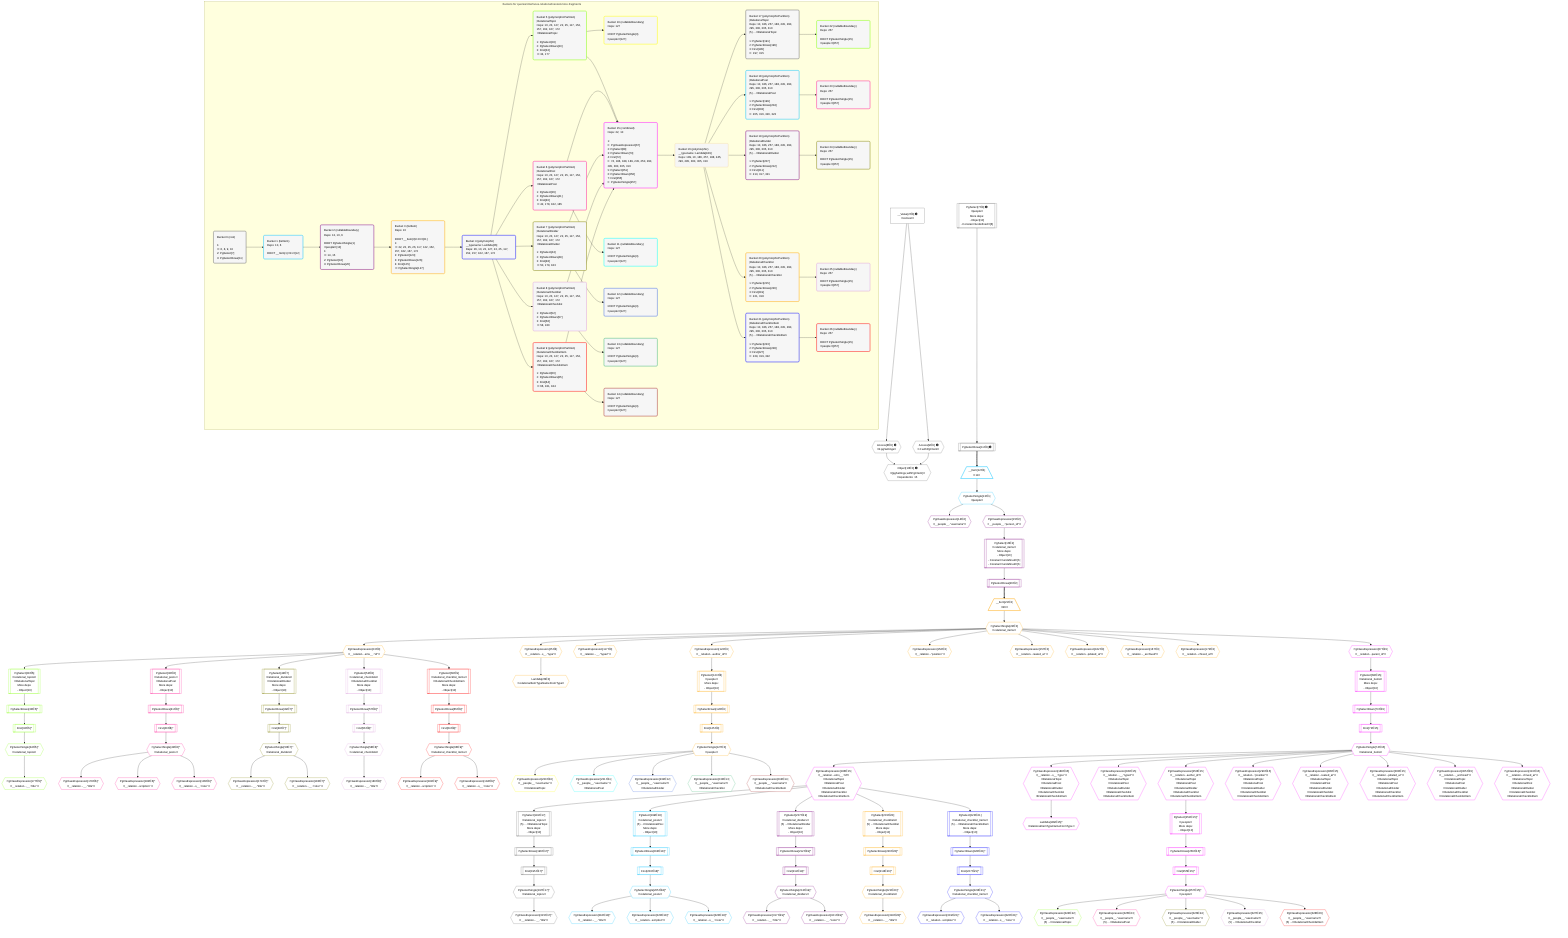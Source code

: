 %%{init: {'themeVariables': { 'fontSize': '12px'}}}%%
graph TD
    classDef path fill:#eee,stroke:#000,color:#000
    classDef plan fill:#fff,stroke-width:1px,color:#000
    classDef itemplan fill:#fff,stroke-width:2px,color:#000
    classDef unbatchedplan fill:#dff,stroke-width:1px,color:#000
    classDef sideeffectplan fill:#fcc,stroke-width:2px,color:#000
    classDef bucket fill:#f6f6f6,color:#000,stroke-width:2px,text-align:left

    subgraph "Buckets for queries/interfaces-relational/nested-more-fragments"
    Bucket0("Bucket 0 (root)<br /><br />1: <br />ᐳ: 6, 8, 9, 10<br />2: PgSelect[7]<br />3: PgSelectRows[11]"):::bucket
    Bucket1("Bucket 1 (listItem)<br />Deps: 10, 6<br /><br />ROOT __Item{1}ᐸ11ᐳ[12]"):::bucket
    Bucket2("Bucket 2 (nullableBoundary)<br />Deps: 13, 10, 6<br /><br />ROOT PgSelectSingle{1}ᐸpeopleᐳ[13]<br />1: <br />ᐳ: 14, 15<br />2: PgSelect[16]<br />3: PgSelectRows[20]"):::bucket
    Bucket3("Bucket 3 (listItem)<br />Deps: 10<br /><br />ROOT __Item{3}ᐸ20ᐳ[21]<br />1: <br />ᐳ: 22, 23, 25, 26, 117, 122, 152, 157, 162, 167, 172<br />2: PgSelect[123]<br />3: PgSelectRows[126]<br />4: First[125]<br />ᐳ: PgSelectSingle[127]"):::bucket
    Bucket4("Bucket 4 (polymorphic)<br />__typename: Lambda[26]<br />Deps: 26, 10, 23, 127, 22, 25, 117, 152, 157, 162, 167, 172"):::bucket
    Bucket5("Bucket 5 (polymorphicPartition)<br />|RelationalTopic<br />Deps: 10, 23, 127, 22, 25, 117, 152, 157, 162, 167, 172<br />ᐳRelationalTopic<br /><br />1: PgSelect[28]<br />2: PgSelectRows[33]<br />3: First[32]<br />ᐳ: 34, 177"):::bucket
    Bucket6("Bucket 6 (polymorphicPartition)<br />|RelationalPost<br />Deps: 10, 23, 127, 22, 25, 117, 152, 157, 162, 167, 172<br />ᐳRelationalPost<br /><br />1: PgSelect[36]<br />2: PgSelectRows[41]<br />3: First[40]<br />ᐳ: 42, 178, 182, 185"):::bucket
    Bucket7("Bucket 7 (polymorphicPartition)<br />|RelationalDivider<br />Deps: 10, 23, 127, 22, 25, 117, 152, 157, 162, 167, 172<br />ᐳRelationalDivider<br /><br />1: PgSelect[44]<br />2: PgSelectRows[49]<br />3: First[48]<br />ᐳ: 50, 179, 183"):::bucket
    Bucket8("Bucket 8 (polymorphicPartition)<br />|RelationalChecklist<br />Deps: 10, 23, 127, 22, 25, 117, 152, 157, 162, 167, 172<br />ᐳRelationalChecklist<br /><br />1: PgSelect[52]<br />2: PgSelectRows[57]<br />3: First[56]<br />ᐳ: 58, 180"):::bucket
    Bucket9("Bucket 9 (polymorphicPartition)<br />|RelationalChecklistItem<br />Deps: 10, 23, 127, 22, 25, 117, 152, 157, 162, 167, 172<br />ᐳRelationalChecklistItem<br /><br />1: PgSelect[60]<br />2: PgSelectRows[65]<br />3: First[64]<br />ᐳ: 66, 181, 184"):::bucket
    Bucket10("Bucket 10 (nullableBoundary)<br />Deps: 127<br /><br />ROOT PgSelectSingle{3}ᐸpeopleᐳ[127]"):::bucket
    Bucket11("Bucket 11 (nullableBoundary)<br />Deps: 127<br /><br />ROOT PgSelectSingle{3}ᐸpeopleᐳ[127]"):::bucket
    Bucket12("Bucket 12 (nullableBoundary)<br />Deps: 127<br /><br />ROOT PgSelectSingle{3}ᐸpeopleᐳ[127]"):::bucket
    Bucket13("Bucket 13 (nullableBoundary)<br />Deps: 127<br /><br />ROOT PgSelectSingle{3}ᐸpeopleᐳ[127]"):::bucket
    Bucket14("Bucket 14 (nullableBoundary)<br />Deps: 127<br /><br />ROOT PgSelectSingle{3}ᐸpeopleᐳ[127]"):::bucket
    Bucket15("Bucket 15 (combined)<br />Deps: 22, 10<br /><br />1: <br />ᐳ: PgClassExpression[67]<br />2: PgSelect[68]<br />3: PgSelectRows[73]<br />4: First[72]<br />ᐳ: 74, 186, 188, 189, 245, 250, 290, 295, 300, 305, 310<br />5: PgSelect[251]<br />6: PgSelectRows[256]<br />7: First[255]<br />ᐳ: PgSelectSingle[257]"):::bucket
    Bucket16("Bucket 16 (polymorphic)<br />__typename: Lambda[189]<br />Deps: 189, 10, 186, 257, 188, 245, 290, 295, 300, 305, 310"):::bucket
    Bucket17("Bucket 17 (polymorphicPartition)<br />|RelationalTopic<br />Deps: 10, 186, 257, 188, 245, 290, 295, 300, 305, 310<br />(5) ...ᐳRelationalTopic<br /><br />1: PgSelect[191]<br />2: PgSelectRows[196]<br />3: First[195]<br />ᐳ: 197, 315"):::bucket
    Bucket18("Bucket 18 (polymorphicPartition)<br />|RelationalPost<br />Deps: 10, 186, 257, 188, 245, 290, 295, 300, 305, 310<br />(5) ...ᐳRelationalPost<br /><br />1: PgSelect[199]<br />2: PgSelectRows[204]<br />3: First[203]<br />ᐳ: 205, 316, 320, 323"):::bucket
    Bucket19("Bucket 19 (polymorphicPartition)<br />|RelationalDivider<br />Deps: 10, 186, 257, 188, 245, 290, 295, 300, 305, 310<br />(5) ...ᐳRelationalDivider<br /><br />1: PgSelect[207]<br />2: PgSelectRows[212]<br />3: First[211]<br />ᐳ: 213, 317, 321"):::bucket
    Bucket20("Bucket 20 (polymorphicPartition)<br />|RelationalChecklist<br />Deps: 10, 186, 257, 188, 245, 290, 295, 300, 305, 310<br />(5) ...ᐳRelationalChecklist<br /><br />1: PgSelect[215]<br />2: PgSelectRows[220]<br />3: First[219]<br />ᐳ: 221, 318"):::bucket
    Bucket21("Bucket 21 (polymorphicPartition)<br />|RelationalChecklistItem<br />Deps: 10, 186, 257, 188, 245, 290, 295, 300, 305, 310<br />(5) ...ᐳRelationalChecklistItem<br /><br />1: PgSelect[223]<br />2: PgSelectRows[228]<br />3: First[227]<br />ᐳ: 229, 319, 322"):::bucket
    Bucket22("Bucket 22 (nullableBoundary)<br />Deps: 257<br /><br />ROOT PgSelectSingle{15}ᐸpeopleᐳ[257]"):::bucket
    Bucket23("Bucket 23 (nullableBoundary)<br />Deps: 257<br /><br />ROOT PgSelectSingle{15}ᐸpeopleᐳ[257]"):::bucket
    Bucket24("Bucket 24 (nullableBoundary)<br />Deps: 257<br /><br />ROOT PgSelectSingle{15}ᐸpeopleᐳ[257]"):::bucket
    Bucket25("Bucket 25 (nullableBoundary)<br />Deps: 257<br /><br />ROOT PgSelectSingle{15}ᐸpeopleᐳ[257]"):::bucket
    Bucket26("Bucket 26 (nullableBoundary)<br />Deps: 257<br /><br />ROOT PgSelectSingle{15}ᐸpeopleᐳ[257]"):::bucket
    end
    Bucket0 --> Bucket1
    Bucket1 --> Bucket2
    Bucket2 --> Bucket3
    Bucket3 --> Bucket4
    Bucket4 --> Bucket5 & Bucket6 & Bucket7 & Bucket8 & Bucket9
    Bucket5 --> Bucket10 & Bucket15
    Bucket6 --> Bucket11 & Bucket15
    Bucket7 --> Bucket12 & Bucket15
    Bucket8 --> Bucket13 & Bucket15
    Bucket9 --> Bucket14 & Bucket15
    Bucket15 --> Bucket16
    Bucket16 --> Bucket17 & Bucket18 & Bucket19 & Bucket20 & Bucket21
    Bucket17 --> Bucket22
    Bucket18 --> Bucket23
    Bucket19 --> Bucket24
    Bucket20 --> Bucket25
    Bucket21 --> Bucket26

    %% plan dependencies
    PgSelect7[["PgSelect[7∈0] ➊<br />ᐸpeopleᐳ<br />More deps:<br />- Object[10]<br />- Constantᐸundefinedᐳ[6]"]]:::plan
    Object10{{"Object[10∈0] ➊<br />ᐸ{pgSettings,withPgClient}ᐳ<br />Dependents: 15"}}:::plan
    Access8{{"Access[8∈0] ➊<br />ᐸ2.pgSettingsᐳ"}}:::plan
    Access9{{"Access[9∈0] ➊<br />ᐸ2.withPgClientᐳ"}}:::plan
    Access8 & Access9 --> Object10
    __Value2["__Value[2∈0] ➊<br />ᐸcontextᐳ"]:::plan
    __Value2 --> Access8
    __Value2 --> Access9
    PgSelectRows11[["PgSelectRows[11∈0] ➊"]]:::plan
    PgSelect7 --> PgSelectRows11
    __Item12[/"__Item[12∈1]<br />ᐸ11ᐳ"\]:::itemplan
    PgSelectRows11 ==> __Item12
    PgSelectSingle13{{"PgSelectSingle[13∈1]<br />ᐸpeopleᐳ"}}:::plan
    __Item12 --> PgSelectSingle13
    PgSelect16[["PgSelect[16∈2]<br />ᐸrelational_itemsᐳ<br />More deps:<br />- Object[10]<br />- Constantᐸundefinedᐳ[6]<br />- Constantᐸundefinedᐳ[6]"]]:::plan
    PgClassExpression15{{"PgClassExpression[15∈2]<br />ᐸ__people__.”person_id”ᐳ"}}:::plan
    PgClassExpression15 --> PgSelect16
    PgClassExpression14{{"PgClassExpression[14∈2]<br />ᐸ__people__.”username”ᐳ"}}:::plan
    PgSelectSingle13 --> PgClassExpression14
    PgSelectSingle13 --> PgClassExpression15
    PgSelectRows20[["PgSelectRows[20∈2]"]]:::plan
    PgSelect16 --> PgSelectRows20
    PgSelect123[["PgSelect[123∈3]<br />ᐸpeopleᐳ<br />More deps:<br />- Object[10]"]]:::plan
    PgClassExpression122{{"PgClassExpression[122∈3]<br />ᐸ__relation...author_id”ᐳ"}}:::plan
    PgClassExpression122 --> PgSelect123
    __Item21[/"__Item[21∈3]<br />ᐸ20ᐳ"\]:::itemplan
    PgSelectRows20 ==> __Item21
    PgSelectSingle22{{"PgSelectSingle[22∈3]<br />ᐸrelational_itemsᐳ"}}:::plan
    __Item21 --> PgSelectSingle22
    PgClassExpression23{{"PgClassExpression[23∈3]<br />ᐸ__relation...ems__.”id”ᐳ"}}:::plan
    PgSelectSingle22 --> PgClassExpression23
    PgClassExpression25{{"PgClassExpression[25∈3]<br />ᐸ__relation...s__.”type”ᐳ"}}:::plan
    PgSelectSingle22 --> PgClassExpression25
    Lambda26{{"Lambda[26∈3]<br />ᐸrelationalItemTypeNameFromTypeᐳ"}}:::plan
    PgClassExpression25 --> Lambda26
    PgClassExpression117{{"PgClassExpression[117∈3]<br />ᐸ__relation...__.”type2”ᐳ"}}:::plan
    PgSelectSingle22 --> PgClassExpression117
    PgSelectSingle22 --> PgClassExpression122
    First125[["First[125∈3]"]]:::plan
    PgSelectRows126[["PgSelectRows[126∈3]"]]:::plan
    PgSelectRows126 --> First125
    PgSelect123 --> PgSelectRows126
    PgSelectSingle127{{"PgSelectSingle[127∈3]<br />ᐸpeopleᐳ"}}:::plan
    First125 --> PgSelectSingle127
    PgClassExpression152{{"PgClassExpression[152∈3]<br />ᐸ__relation...”position”ᐳ"}}:::plan
    PgSelectSingle22 --> PgClassExpression152
    PgClassExpression157{{"PgClassExpression[157∈3]<br />ᐸ__relation...reated_at”ᐳ"}}:::plan
    PgSelectSingle22 --> PgClassExpression157
    PgClassExpression162{{"PgClassExpression[162∈3]<br />ᐸ__relation...pdated_at”ᐳ"}}:::plan
    PgSelectSingle22 --> PgClassExpression162
    PgClassExpression167{{"PgClassExpression[167∈3]<br />ᐸ__relation..._archived”ᐳ"}}:::plan
    PgSelectSingle22 --> PgClassExpression167
    PgClassExpression172{{"PgClassExpression[172∈3]<br />ᐸ__relation...chived_at”ᐳ"}}:::plan
    PgSelectSingle22 --> PgClassExpression172
    PgSelect28[["PgSelect[28∈5]<br />ᐸrelational_topicsᐳ<br />ᐳRelationalTopic<br />More deps:<br />- Object[10]"]]:::plan
    PgClassExpression23 --> PgSelect28
    First32[["First[32∈5]^"]]:::plan
    PgSelectRows33[["PgSelectRows[33∈5]^"]]:::plan
    PgSelectRows33 --> First32
    PgSelect28 --> PgSelectRows33
    PgSelectSingle34{{"PgSelectSingle[34∈5]^<br />ᐸrelational_topicsᐳ"}}:::plan
    First32 --> PgSelectSingle34
    PgClassExpression177{{"PgClassExpression[177∈5]^<br />ᐸ__relation...__.”title”ᐳ"}}:::plan
    PgSelectSingle34 --> PgClassExpression177
    PgSelect36[["PgSelect[36∈6]<br />ᐸrelational_postsᐳ<br />ᐳRelationalPost<br />More deps:<br />- Object[10]"]]:::plan
    PgClassExpression23 --> PgSelect36
    First40[["First[40∈6]^"]]:::plan
    PgSelectRows41[["PgSelectRows[41∈6]^"]]:::plan
    PgSelectRows41 --> First40
    PgSelect36 --> PgSelectRows41
    PgSelectSingle42{{"PgSelectSingle[42∈6]^<br />ᐸrelational_postsᐳ"}}:::plan
    First40 --> PgSelectSingle42
    PgClassExpression178{{"PgClassExpression[178∈6]^<br />ᐸ__relation...__.”title”ᐳ"}}:::plan
    PgSelectSingle42 --> PgClassExpression178
    PgClassExpression182{{"PgClassExpression[182∈6]^<br />ᐸ__relation...scription”ᐳ"}}:::plan
    PgSelectSingle42 --> PgClassExpression182
    PgClassExpression185{{"PgClassExpression[185∈6]^<br />ᐸ__relation...s__.”note”ᐳ"}}:::plan
    PgSelectSingle42 --> PgClassExpression185
    PgSelect44[["PgSelect[44∈7]<br />ᐸrelational_dividersᐳ<br />ᐳRelationalDivider<br />More deps:<br />- Object[10]"]]:::plan
    PgClassExpression23 --> PgSelect44
    First48[["First[48∈7]^"]]:::plan
    PgSelectRows49[["PgSelectRows[49∈7]^"]]:::plan
    PgSelectRows49 --> First48
    PgSelect44 --> PgSelectRows49
    PgSelectSingle50{{"PgSelectSingle[50∈7]^<br />ᐸrelational_dividersᐳ"}}:::plan
    First48 --> PgSelectSingle50
    PgClassExpression179{{"PgClassExpression[179∈7]^<br />ᐸ__relation...__.”title”ᐳ"}}:::plan
    PgSelectSingle50 --> PgClassExpression179
    PgClassExpression183{{"PgClassExpression[183∈7]^<br />ᐸ__relation...__.”color”ᐳ"}}:::plan
    PgSelectSingle50 --> PgClassExpression183
    PgSelect52[["PgSelect[52∈8]<br />ᐸrelational_checklistsᐳ<br />ᐳRelationalChecklist<br />More deps:<br />- Object[10]"]]:::plan
    PgClassExpression23 --> PgSelect52
    First56[["First[56∈8]^"]]:::plan
    PgSelectRows57[["PgSelectRows[57∈8]^"]]:::plan
    PgSelectRows57 --> First56
    PgSelect52 --> PgSelectRows57
    PgSelectSingle58{{"PgSelectSingle[58∈8]^<br />ᐸrelational_checklistsᐳ"}}:::plan
    First56 --> PgSelectSingle58
    PgClassExpression180{{"PgClassExpression[180∈8]^<br />ᐸ__relation...__.”title”ᐳ"}}:::plan
    PgSelectSingle58 --> PgClassExpression180
    PgSelect60[["PgSelect[60∈9]<br />ᐸrelational_checklist_itemsᐳ<br />ᐳRelationalChecklistItem<br />More deps:<br />- Object[10]"]]:::plan
    PgClassExpression23 --> PgSelect60
    First64[["First[64∈9]^"]]:::plan
    PgSelectRows65[["PgSelectRows[65∈9]^"]]:::plan
    PgSelectRows65 --> First64
    PgSelect60 --> PgSelectRows65
    PgSelectSingle66{{"PgSelectSingle[66∈9]^<br />ᐸrelational_checklist_itemsᐳ"}}:::plan
    First64 --> PgSelectSingle66
    PgClassExpression181{{"PgClassExpression[181∈9]^<br />ᐸ__relation...scription”ᐳ"}}:::plan
    PgSelectSingle66 --> PgClassExpression181
    PgClassExpression184{{"PgClassExpression[184∈9]^<br />ᐸ__relation...s__.”note”ᐳ"}}:::plan
    PgSelectSingle66 --> PgClassExpression184
    PgClassExpression230{{"PgClassExpression[230∈10]<br />ᐸ__people__.”username”ᐳ<br />ᐳRelationalTopic"}}:::plan
    PgSelectSingle127 --> PgClassExpression230
    PgClassExpression231{{"PgClassExpression[231∈11]<br />ᐸ__people__.”username”ᐳ<br />ᐳRelationalPost"}}:::plan
    PgSelectSingle127 --> PgClassExpression231
    PgClassExpression232{{"PgClassExpression[232∈12]<br />ᐸ__people__.”username”ᐳ<br />ᐳRelationalDivider"}}:::plan
    PgSelectSingle127 --> PgClassExpression232
    PgClassExpression233{{"PgClassExpression[233∈13]<br />ᐸ__people__.”username”ᐳ<br />ᐳRelationalChecklist"}}:::plan
    PgSelectSingle127 --> PgClassExpression233
    PgClassExpression234{{"PgClassExpression[234∈14]<br />ᐸ__people__.”username”ᐳ<br />ᐳRelationalChecklistItem"}}:::plan
    PgSelectSingle127 --> PgClassExpression234
    PgSelect68[["PgSelect[68∈15]<br />ᐸrelational_itemsᐳ<br />More deps:<br />- Object[10]"]]:::plan
    PgClassExpression67{{"PgClassExpression[67∈15]<br />ᐸ__relation...parent_id”ᐳ"}}:::plan
    PgClassExpression67 --> PgSelect68
    PgSelect251[["PgSelect[251∈15]^<br />ᐸpeopleᐳ<br />More deps:<br />- Object[10]"]]:::plan
    PgClassExpression250{{"PgClassExpression[250∈15]<br />ᐸ__relation...author_id”ᐳ<br />ᐳRelationalTopic<br />ᐳRelationalPost<br />ᐳRelationalDivider<br />ᐳRelationalChecklist<br />ᐳRelationalChecklistItem"}}:::plan
    PgClassExpression250 --> PgSelect251
    PgSelectSingle22 --> PgClassExpression67
    First72[["First[72∈15]"]]:::plan
    PgSelectRows73[["PgSelectRows[73∈15]"]]:::plan
    PgSelectRows73 --> First72
    PgSelect68 --> PgSelectRows73
    PgSelectSingle74{{"PgSelectSingle[74∈15]<br />ᐸrelational_itemsᐳ"}}:::plan
    First72 --> PgSelectSingle74
    PgClassExpression186{{"PgClassExpression[186∈15]<br />ᐸ__relation...ems__.”id”ᐳ<br />ᐳRelationalTopic<br />ᐳRelationalPost<br />ᐳRelationalDivider<br />ᐳRelationalChecklist<br />ᐳRelationalChecklistItem"}}:::plan
    PgSelectSingle74 --> PgClassExpression186
    PgClassExpression188{{"PgClassExpression[188∈15]<br />ᐸ__relation...s__.”type”ᐳ<br />ᐳRelationalTopic<br />ᐳRelationalPost<br />ᐳRelationalDivider<br />ᐳRelationalChecklist<br />ᐳRelationalChecklistItem"}}:::plan
    PgSelectSingle74 --> PgClassExpression188
    Lambda189{{"Lambda[189∈15]^<br />ᐸrelationalItemTypeNameFromTypeᐳ"}}:::plan
    PgClassExpression188 --> Lambda189
    PgClassExpression245{{"PgClassExpression[245∈15]<br />ᐸ__relation...__.”type2”ᐳ<br />ᐳRelationalTopic<br />ᐳRelationalPost<br />ᐳRelationalDivider<br />ᐳRelationalChecklist<br />ᐳRelationalChecklistItem"}}:::plan
    PgSelectSingle74 --> PgClassExpression245
    PgSelectSingle74 --> PgClassExpression250
    First255[["First[255∈15]^"]]:::plan
    PgSelectRows256[["PgSelectRows[256∈15]^"]]:::plan
    PgSelectRows256 --> First255
    PgSelect251 --> PgSelectRows256
    PgSelectSingle257{{"PgSelectSingle[257∈15]^<br />ᐸpeopleᐳ"}}:::plan
    First255 --> PgSelectSingle257
    PgClassExpression290{{"PgClassExpression[290∈15]<br />ᐸ__relation...”position”ᐳ<br />ᐳRelationalTopic<br />ᐳRelationalPost<br />ᐳRelationalDivider<br />ᐳRelationalChecklist<br />ᐳRelationalChecklistItem"}}:::plan
    PgSelectSingle74 --> PgClassExpression290
    PgClassExpression295{{"PgClassExpression[295∈15]<br />ᐸ__relation...reated_at”ᐳ<br />ᐳRelationalTopic<br />ᐳRelationalPost<br />ᐳRelationalDivider<br />ᐳRelationalChecklist<br />ᐳRelationalChecklistItem"}}:::plan
    PgSelectSingle74 --> PgClassExpression295
    PgClassExpression300{{"PgClassExpression[300∈15]<br />ᐸ__relation...pdated_at”ᐳ<br />ᐳRelationalTopic<br />ᐳRelationalPost<br />ᐳRelationalDivider<br />ᐳRelationalChecklist<br />ᐳRelationalChecklistItem"}}:::plan
    PgSelectSingle74 --> PgClassExpression300
    PgClassExpression305{{"PgClassExpression[305∈15]<br />ᐸ__relation..._archived”ᐳ<br />ᐳRelationalTopic<br />ᐳRelationalPost<br />ᐳRelationalDivider<br />ᐳRelationalChecklist<br />ᐳRelationalChecklistItem"}}:::plan
    PgSelectSingle74 --> PgClassExpression305
    PgClassExpression310{{"PgClassExpression[310∈15]<br />ᐸ__relation...chived_at”ᐳ<br />ᐳRelationalTopic<br />ᐳRelationalPost<br />ᐳRelationalDivider<br />ᐳRelationalChecklist<br />ᐳRelationalChecklistItem"}}:::plan
    PgSelectSingle74 --> PgClassExpression310
    PgSelect191[["PgSelect[191∈17]<br />ᐸrelational_topicsᐳ<br />(5) ...ᐳRelationalTopic<br />More deps:<br />- Object[10]"]]:::plan
    PgClassExpression186 --> PgSelect191
    First195[["First[195∈17]^"]]:::plan
    PgSelectRows196[["PgSelectRows[196∈17]^"]]:::plan
    PgSelectRows196 --> First195
    PgSelect191 --> PgSelectRows196
    PgSelectSingle197{{"PgSelectSingle[197∈17]^<br />ᐸrelational_topicsᐳ"}}:::plan
    First195 --> PgSelectSingle197
    PgClassExpression315{{"PgClassExpression[315∈17]^<br />ᐸ__relation...__.”title”ᐳ"}}:::plan
    PgSelectSingle197 --> PgClassExpression315
    PgSelect199[["PgSelect[199∈18]<br />ᐸrelational_postsᐳ<br />(5) ...ᐳRelationalPost<br />More deps:<br />- Object[10]"]]:::plan
    PgClassExpression186 --> PgSelect199
    First203[["First[203∈18]^"]]:::plan
    PgSelectRows204[["PgSelectRows[204∈18]^"]]:::plan
    PgSelectRows204 --> First203
    PgSelect199 --> PgSelectRows204
    PgSelectSingle205{{"PgSelectSingle[205∈18]^<br />ᐸrelational_postsᐳ"}}:::plan
    First203 --> PgSelectSingle205
    PgClassExpression316{{"PgClassExpression[316∈18]^<br />ᐸ__relation...__.”title”ᐳ"}}:::plan
    PgSelectSingle205 --> PgClassExpression316
    PgClassExpression320{{"PgClassExpression[320∈18]^<br />ᐸ__relation...scription”ᐳ"}}:::plan
    PgSelectSingle205 --> PgClassExpression320
    PgClassExpression323{{"PgClassExpression[323∈18]^<br />ᐸ__relation...s__.”note”ᐳ"}}:::plan
    PgSelectSingle205 --> PgClassExpression323
    PgSelect207[["PgSelect[207∈19]<br />ᐸrelational_dividersᐳ<br />(5) ...ᐳRelationalDivider<br />More deps:<br />- Object[10]"]]:::plan
    PgClassExpression186 --> PgSelect207
    First211[["First[211∈19]^"]]:::plan
    PgSelectRows212[["PgSelectRows[212∈19]^"]]:::plan
    PgSelectRows212 --> First211
    PgSelect207 --> PgSelectRows212
    PgSelectSingle213{{"PgSelectSingle[213∈19]^<br />ᐸrelational_dividersᐳ"}}:::plan
    First211 --> PgSelectSingle213
    PgClassExpression317{{"PgClassExpression[317∈19]^<br />ᐸ__relation...__.”title”ᐳ"}}:::plan
    PgSelectSingle213 --> PgClassExpression317
    PgClassExpression321{{"PgClassExpression[321∈19]^<br />ᐸ__relation...__.”color”ᐳ"}}:::plan
    PgSelectSingle213 --> PgClassExpression321
    PgSelect215[["PgSelect[215∈20]<br />ᐸrelational_checklistsᐳ<br />(5) ...ᐳRelationalChecklist<br />More deps:<br />- Object[10]"]]:::plan
    PgClassExpression186 --> PgSelect215
    First219[["First[219∈20]^"]]:::plan
    PgSelectRows220[["PgSelectRows[220∈20]^"]]:::plan
    PgSelectRows220 --> First219
    PgSelect215 --> PgSelectRows220
    PgSelectSingle221{{"PgSelectSingle[221∈20]^<br />ᐸrelational_checklistsᐳ"}}:::plan
    First219 --> PgSelectSingle221
    PgClassExpression318{{"PgClassExpression[318∈20]^<br />ᐸ__relation...__.”title”ᐳ"}}:::plan
    PgSelectSingle221 --> PgClassExpression318
    PgSelect223[["PgSelect[223∈21]<br />ᐸrelational_checklist_itemsᐳ<br />(5) ...ᐳRelationalChecklistItem<br />More deps:<br />- Object[10]"]]:::plan
    PgClassExpression186 --> PgSelect223
    First227[["First[227∈21]^"]]:::plan
    PgSelectRows228[["PgSelectRows[228∈21]^"]]:::plan
    PgSelectRows228 --> First227
    PgSelect223 --> PgSelectRows228
    PgSelectSingle229{{"PgSelectSingle[229∈21]^<br />ᐸrelational_checklist_itemsᐳ"}}:::plan
    First227 --> PgSelectSingle229
    PgClassExpression319{{"PgClassExpression[319∈21]^<br />ᐸ__relation...scription”ᐳ"}}:::plan
    PgSelectSingle229 --> PgClassExpression319
    PgClassExpression322{{"PgClassExpression[322∈21]^<br />ᐸ__relation...s__.”note”ᐳ"}}:::plan
    PgSelectSingle229 --> PgClassExpression322
    PgClassExpression324{{"PgClassExpression[324∈22]<br />ᐸ__people__.”username”ᐳ<br />(5) ...ᐳRelationalTopic"}}:::plan
    PgSelectSingle257 --> PgClassExpression324
    PgClassExpression325{{"PgClassExpression[325∈23]<br />ᐸ__people__.”username”ᐳ<br />(5) ...ᐳRelationalPost"}}:::plan
    PgSelectSingle257 --> PgClassExpression325
    PgClassExpression326{{"PgClassExpression[326∈24]<br />ᐸ__people__.”username”ᐳ<br />(5) ...ᐳRelationalDivider"}}:::plan
    PgSelectSingle257 --> PgClassExpression326
    PgClassExpression327{{"PgClassExpression[327∈25]<br />ᐸ__people__.”username”ᐳ<br />(5) ...ᐳRelationalChecklist"}}:::plan
    PgSelectSingle257 --> PgClassExpression327
    PgClassExpression328{{"PgClassExpression[328∈26]<br />ᐸ__people__.”username”ᐳ<br />(5) ...ᐳRelationalChecklistItem"}}:::plan
    PgSelectSingle257 --> PgClassExpression328

    %% define steps
    classDef bucket0 stroke:#696969
    class Bucket0,__Value2,PgSelect7,Access8,Access9,Object10,PgSelectRows11 bucket0
    classDef bucket1 stroke:#00bfff
    class Bucket1,__Item12,PgSelectSingle13 bucket1
    classDef bucket2 stroke:#7f007f
    class Bucket2,PgClassExpression14,PgClassExpression15,PgSelect16,PgSelectRows20 bucket2
    classDef bucket3 stroke:#ffa500
    class Bucket3,__Item21,PgSelectSingle22,PgClassExpression23,PgClassExpression25,Lambda26,PgClassExpression117,PgClassExpression122,PgSelect123,First125,PgSelectRows126,PgSelectSingle127,PgClassExpression152,PgClassExpression157,PgClassExpression162,PgClassExpression167,PgClassExpression172 bucket3
    classDef bucket4 stroke:#0000ff
    class Bucket4 bucket4
    classDef bucket5 stroke:#7fff00
    class Bucket5,PgSelect28,First32,PgSelectRows33,PgSelectSingle34,PgClassExpression177 bucket5
    classDef bucket6 stroke:#ff1493
    class Bucket6,PgSelect36,First40,PgSelectRows41,PgSelectSingle42,PgClassExpression178,PgClassExpression182,PgClassExpression185 bucket6
    classDef bucket7 stroke:#808000
    class Bucket7,PgSelect44,First48,PgSelectRows49,PgSelectSingle50,PgClassExpression179,PgClassExpression183 bucket7
    classDef bucket8 stroke:#dda0dd
    class Bucket8,PgSelect52,First56,PgSelectRows57,PgSelectSingle58,PgClassExpression180 bucket8
    classDef bucket9 stroke:#ff0000
    class Bucket9,PgSelect60,First64,PgSelectRows65,PgSelectSingle66,PgClassExpression181,PgClassExpression184 bucket9
    classDef bucket10 stroke:#ffff00
    class Bucket10,PgClassExpression230 bucket10
    classDef bucket11 stroke:#00ffff
    class Bucket11,PgClassExpression231 bucket11
    classDef bucket12 stroke:#4169e1
    class Bucket12,PgClassExpression232 bucket12
    classDef bucket13 stroke:#3cb371
    class Bucket13,PgClassExpression233 bucket13
    classDef bucket14 stroke:#a52a2a
    class Bucket14,PgClassExpression234 bucket14
    classDef bucket15 stroke:#ff00ff
    class Bucket15,PgClassExpression67,PgSelect68,First72,PgSelectRows73,PgSelectSingle74,PgClassExpression186,PgClassExpression188,Lambda189,PgClassExpression245,PgClassExpression250,PgSelect251,First255,PgSelectRows256,PgSelectSingle257,PgClassExpression290,PgClassExpression295,PgClassExpression300,PgClassExpression305,PgClassExpression310 bucket15
    classDef bucket16 stroke:#f5deb3
    class Bucket16 bucket16
    classDef bucket17 stroke:#696969
    class Bucket17,PgSelect191,First195,PgSelectRows196,PgSelectSingle197,PgClassExpression315 bucket17
    classDef bucket18 stroke:#00bfff
    class Bucket18,PgSelect199,First203,PgSelectRows204,PgSelectSingle205,PgClassExpression316,PgClassExpression320,PgClassExpression323 bucket18
    classDef bucket19 stroke:#7f007f
    class Bucket19,PgSelect207,First211,PgSelectRows212,PgSelectSingle213,PgClassExpression317,PgClassExpression321 bucket19
    classDef bucket20 stroke:#ffa500
    class Bucket20,PgSelect215,First219,PgSelectRows220,PgSelectSingle221,PgClassExpression318 bucket20
    classDef bucket21 stroke:#0000ff
    class Bucket21,PgSelect223,First227,PgSelectRows228,PgSelectSingle229,PgClassExpression319,PgClassExpression322 bucket21
    classDef bucket22 stroke:#7fff00
    class Bucket22,PgClassExpression324 bucket22
    classDef bucket23 stroke:#ff1493
    class Bucket23,PgClassExpression325 bucket23
    classDef bucket24 stroke:#808000
    class Bucket24,PgClassExpression326 bucket24
    classDef bucket25 stroke:#dda0dd
    class Bucket25,PgClassExpression327 bucket25
    classDef bucket26 stroke:#ff0000
    class Bucket26,PgClassExpression328 bucket26